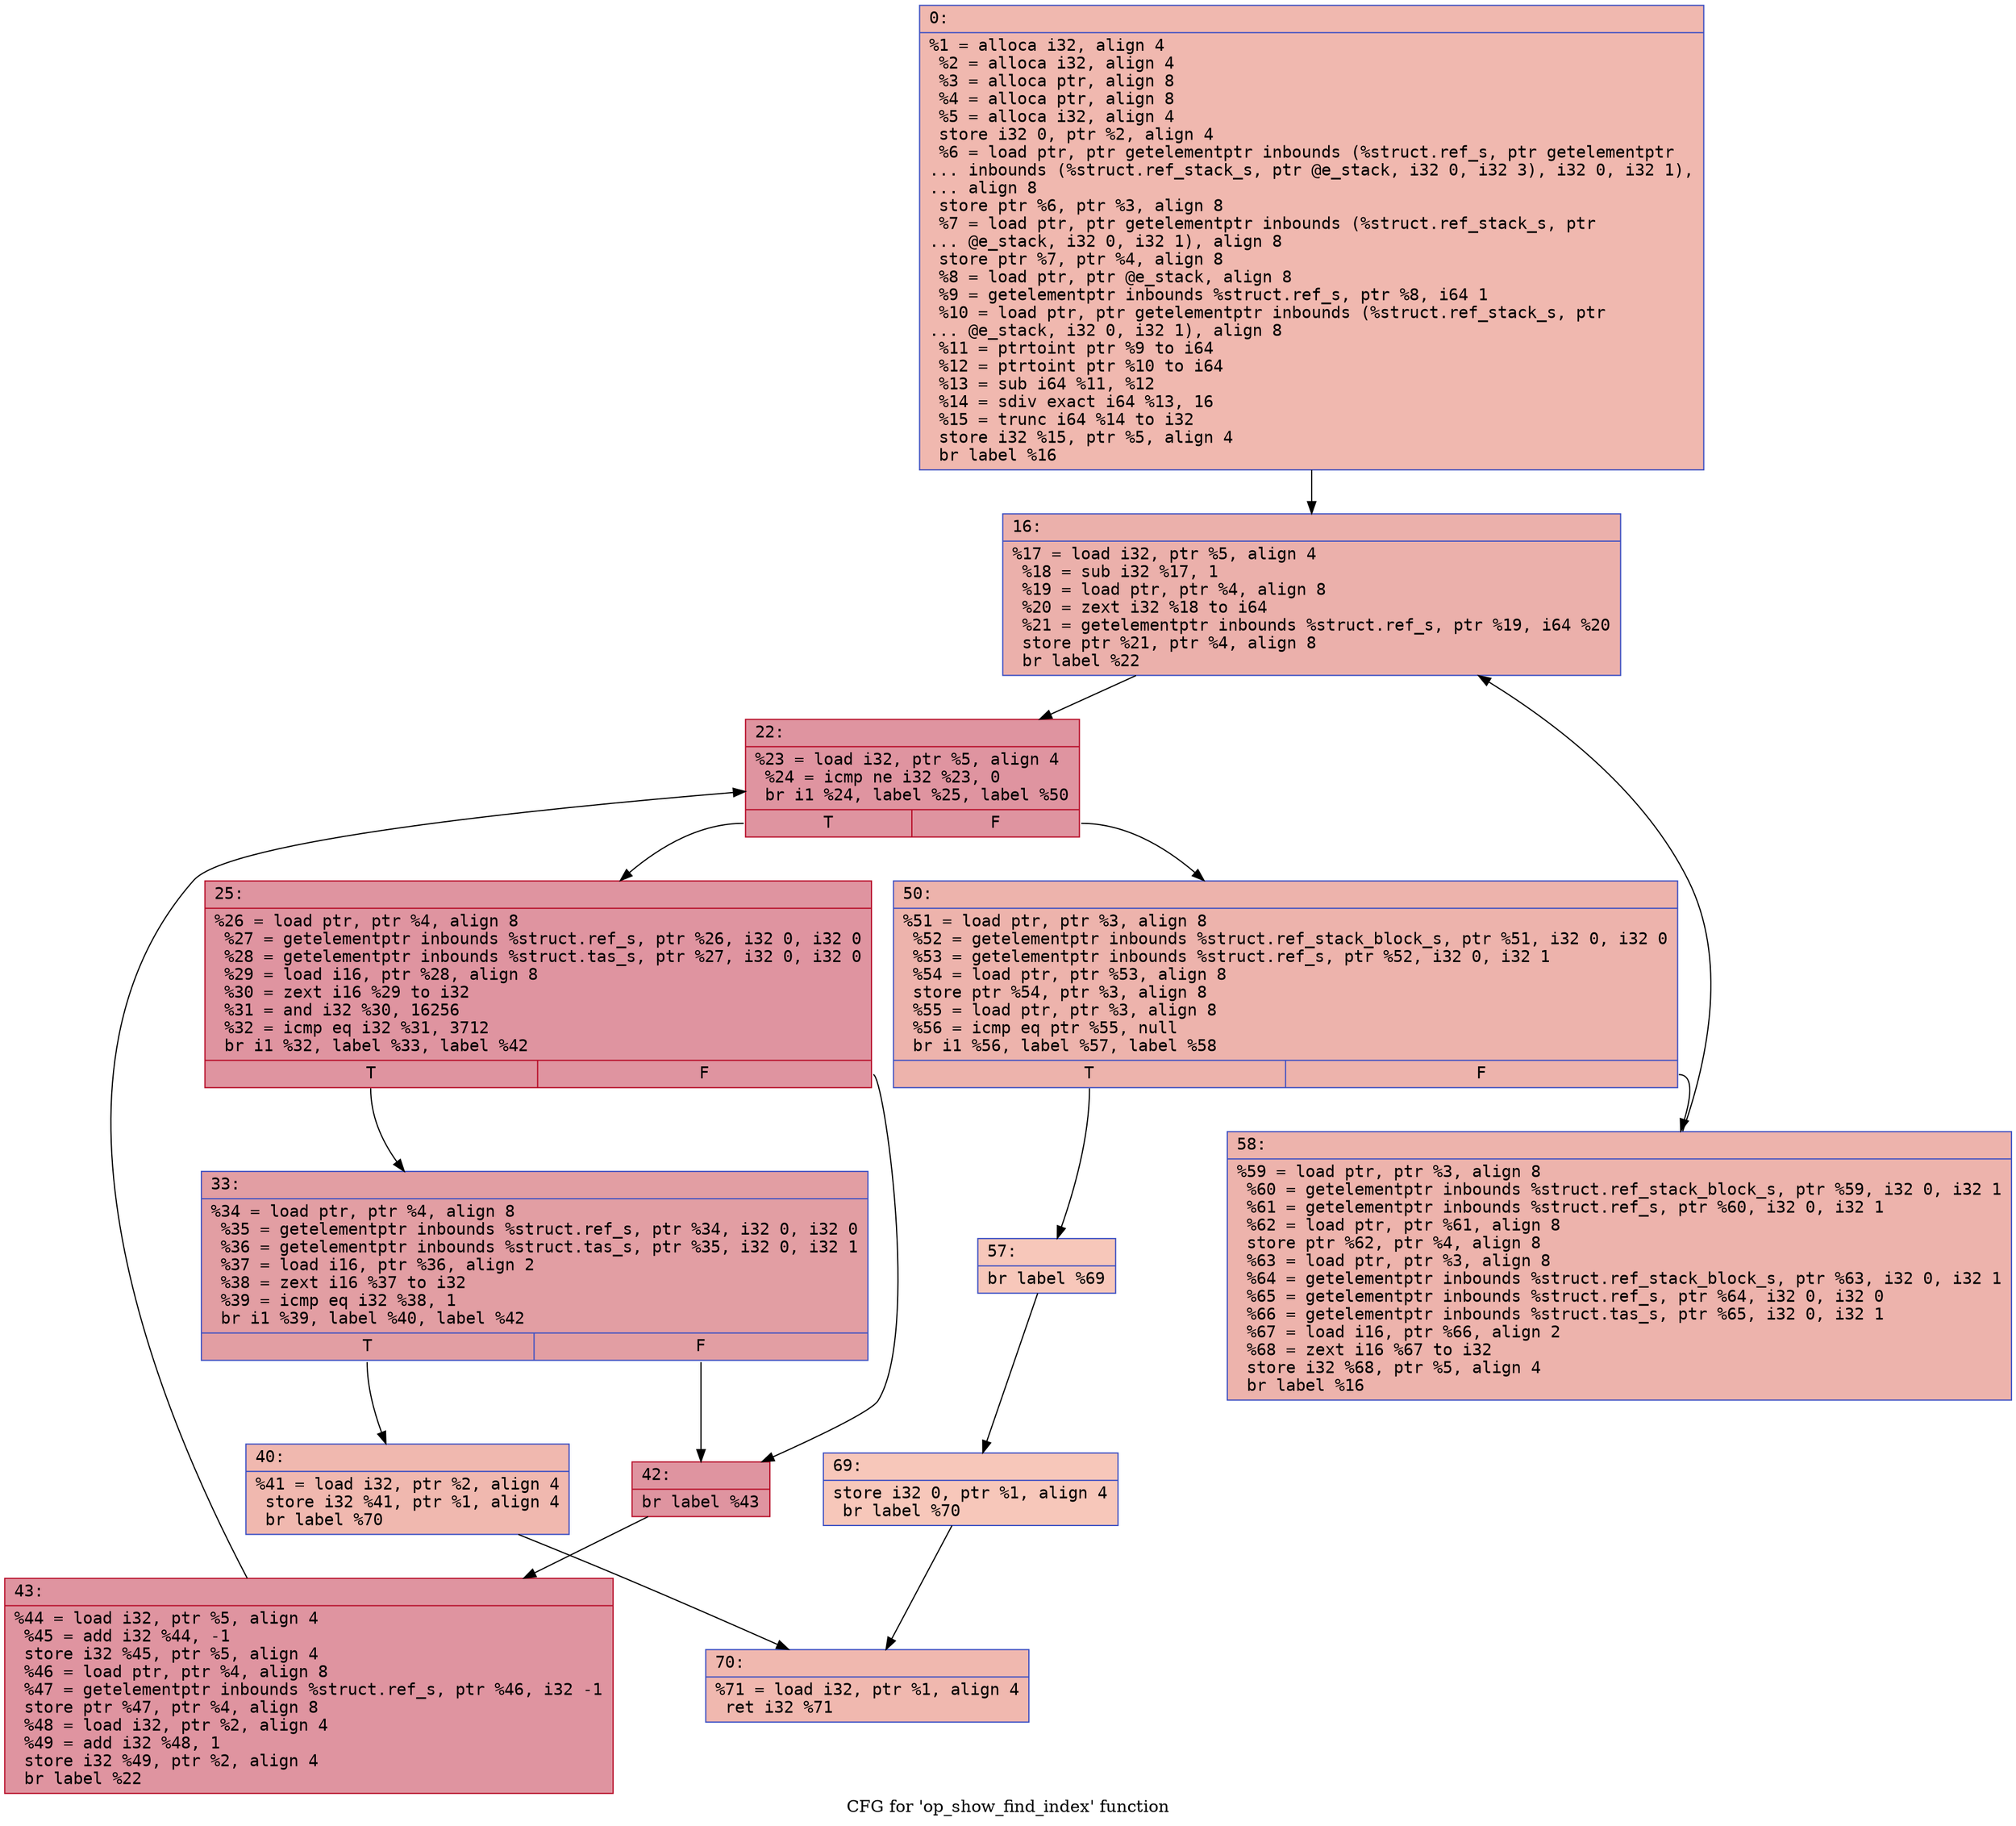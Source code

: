 digraph "CFG for 'op_show_find_index' function" {
	label="CFG for 'op_show_find_index' function";

	Node0x600003fb6760 [shape=record,color="#3d50c3ff", style=filled, fillcolor="#dc5d4a70" fontname="Courier",label="{0:\l|  %1 = alloca i32, align 4\l  %2 = alloca i32, align 4\l  %3 = alloca ptr, align 8\l  %4 = alloca ptr, align 8\l  %5 = alloca i32, align 4\l  store i32 0, ptr %2, align 4\l  %6 = load ptr, ptr getelementptr inbounds (%struct.ref_s, ptr getelementptr\l... inbounds (%struct.ref_stack_s, ptr @e_stack, i32 0, i32 3), i32 0, i32 1),\l... align 8\l  store ptr %6, ptr %3, align 8\l  %7 = load ptr, ptr getelementptr inbounds (%struct.ref_stack_s, ptr\l... @e_stack, i32 0, i32 1), align 8\l  store ptr %7, ptr %4, align 8\l  %8 = load ptr, ptr @e_stack, align 8\l  %9 = getelementptr inbounds %struct.ref_s, ptr %8, i64 1\l  %10 = load ptr, ptr getelementptr inbounds (%struct.ref_stack_s, ptr\l... @e_stack, i32 0, i32 1), align 8\l  %11 = ptrtoint ptr %9 to i64\l  %12 = ptrtoint ptr %10 to i64\l  %13 = sub i64 %11, %12\l  %14 = sdiv exact i64 %13, 16\l  %15 = trunc i64 %14 to i32\l  store i32 %15, ptr %5, align 4\l  br label %16\l}"];
	Node0x600003fb6760 -> Node0x600003fb67b0[tooltip="0 -> 16\nProbability 100.00%" ];
	Node0x600003fb67b0 [shape=record,color="#3d50c3ff", style=filled, fillcolor="#d24b4070" fontname="Courier",label="{16:\l|  %17 = load i32, ptr %5, align 4\l  %18 = sub i32 %17, 1\l  %19 = load ptr, ptr %4, align 8\l  %20 = zext i32 %18 to i64\l  %21 = getelementptr inbounds %struct.ref_s, ptr %19, i64 %20\l  store ptr %21, ptr %4, align 8\l  br label %22\l}"];
	Node0x600003fb67b0 -> Node0x600003fb6800[tooltip="16 -> 22\nProbability 100.00%" ];
	Node0x600003fb6800 [shape=record,color="#b70d28ff", style=filled, fillcolor="#b70d2870" fontname="Courier",label="{22:\l|  %23 = load i32, ptr %5, align 4\l  %24 = icmp ne i32 %23, 0\l  br i1 %24, label %25, label %50\l|{<s0>T|<s1>F}}"];
	Node0x600003fb6800:s0 -> Node0x600003fb6850[tooltip="22 -> 25\nProbability 96.88%" ];
	Node0x600003fb6800:s1 -> Node0x600003fb69e0[tooltip="22 -> 50\nProbability 3.12%" ];
	Node0x600003fb6850 [shape=record,color="#b70d28ff", style=filled, fillcolor="#b70d2870" fontname="Courier",label="{25:\l|  %26 = load ptr, ptr %4, align 8\l  %27 = getelementptr inbounds %struct.ref_s, ptr %26, i32 0, i32 0\l  %28 = getelementptr inbounds %struct.tas_s, ptr %27, i32 0, i32 0\l  %29 = load i16, ptr %28, align 8\l  %30 = zext i16 %29 to i32\l  %31 = and i32 %30, 16256\l  %32 = icmp eq i32 %31, 3712\l  br i1 %32, label %33, label %42\l|{<s0>T|<s1>F}}"];
	Node0x600003fb6850:s0 -> Node0x600003fb68a0[tooltip="25 -> 33\nProbability 50.00%" ];
	Node0x600003fb6850:s1 -> Node0x600003fb6940[tooltip="25 -> 42\nProbability 50.00%" ];
	Node0x600003fb68a0 [shape=record,color="#3d50c3ff", style=filled, fillcolor="#be242e70" fontname="Courier",label="{33:\l|  %34 = load ptr, ptr %4, align 8\l  %35 = getelementptr inbounds %struct.ref_s, ptr %34, i32 0, i32 0\l  %36 = getelementptr inbounds %struct.tas_s, ptr %35, i32 0, i32 1\l  %37 = load i16, ptr %36, align 2\l  %38 = zext i16 %37 to i32\l  %39 = icmp eq i32 %38, 1\l  br i1 %39, label %40, label %42\l|{<s0>T|<s1>F}}"];
	Node0x600003fb68a0:s0 -> Node0x600003fb68f0[tooltip="33 -> 40\nProbability 3.12%" ];
	Node0x600003fb68a0:s1 -> Node0x600003fb6940[tooltip="33 -> 42\nProbability 96.88%" ];
	Node0x600003fb68f0 [shape=record,color="#3d50c3ff", style=filled, fillcolor="#dc5d4a70" fontname="Courier",label="{40:\l|  %41 = load i32, ptr %2, align 4\l  store i32 %41, ptr %1, align 4\l  br label %70\l}"];
	Node0x600003fb68f0 -> Node0x600003fb6b20[tooltip="40 -> 70\nProbability 100.00%" ];
	Node0x600003fb6940 [shape=record,color="#b70d28ff", style=filled, fillcolor="#b70d2870" fontname="Courier",label="{42:\l|  br label %43\l}"];
	Node0x600003fb6940 -> Node0x600003fb6990[tooltip="42 -> 43\nProbability 100.00%" ];
	Node0x600003fb6990 [shape=record,color="#b70d28ff", style=filled, fillcolor="#b70d2870" fontname="Courier",label="{43:\l|  %44 = load i32, ptr %5, align 4\l  %45 = add i32 %44, -1\l  store i32 %45, ptr %5, align 4\l  %46 = load ptr, ptr %4, align 8\l  %47 = getelementptr inbounds %struct.ref_s, ptr %46, i32 -1\l  store ptr %47, ptr %4, align 8\l  %48 = load i32, ptr %2, align 4\l  %49 = add i32 %48, 1\l  store i32 %49, ptr %2, align 4\l  br label %22\l}"];
	Node0x600003fb6990 -> Node0x600003fb6800[tooltip="43 -> 22\nProbability 100.00%" ];
	Node0x600003fb69e0 [shape=record,color="#3d50c3ff", style=filled, fillcolor="#d6524470" fontname="Courier",label="{50:\l|  %51 = load ptr, ptr %3, align 8\l  %52 = getelementptr inbounds %struct.ref_stack_block_s, ptr %51, i32 0, i32 0\l  %53 = getelementptr inbounds %struct.ref_s, ptr %52, i32 0, i32 1\l  %54 = load ptr, ptr %53, align 8\l  store ptr %54, ptr %3, align 8\l  %55 = load ptr, ptr %3, align 8\l  %56 = icmp eq ptr %55, null\l  br i1 %56, label %57, label %58\l|{<s0>T|<s1>F}}"];
	Node0x600003fb69e0:s0 -> Node0x600003fb6a30[tooltip="50 -> 57\nProbability 3.12%" ];
	Node0x600003fb69e0:s1 -> Node0x600003fb6a80[tooltip="50 -> 58\nProbability 96.88%" ];
	Node0x600003fb6a30 [shape=record,color="#3d50c3ff", style=filled, fillcolor="#ec7f6370" fontname="Courier",label="{57:\l|  br label %69\l}"];
	Node0x600003fb6a30 -> Node0x600003fb6ad0[tooltip="57 -> 69\nProbability 100.00%" ];
	Node0x600003fb6a80 [shape=record,color="#3d50c3ff", style=filled, fillcolor="#d6524470" fontname="Courier",label="{58:\l|  %59 = load ptr, ptr %3, align 8\l  %60 = getelementptr inbounds %struct.ref_stack_block_s, ptr %59, i32 0, i32 1\l  %61 = getelementptr inbounds %struct.ref_s, ptr %60, i32 0, i32 1\l  %62 = load ptr, ptr %61, align 8\l  store ptr %62, ptr %4, align 8\l  %63 = load ptr, ptr %3, align 8\l  %64 = getelementptr inbounds %struct.ref_stack_block_s, ptr %63, i32 0, i32 1\l  %65 = getelementptr inbounds %struct.ref_s, ptr %64, i32 0, i32 0\l  %66 = getelementptr inbounds %struct.tas_s, ptr %65, i32 0, i32 1\l  %67 = load i16, ptr %66, align 2\l  %68 = zext i16 %67 to i32\l  store i32 %68, ptr %5, align 4\l  br label %16\l}"];
	Node0x600003fb6a80 -> Node0x600003fb67b0[tooltip="58 -> 16\nProbability 100.00%" ];
	Node0x600003fb6ad0 [shape=record,color="#3d50c3ff", style=filled, fillcolor="#ec7f6370" fontname="Courier",label="{69:\l|  store i32 0, ptr %1, align 4\l  br label %70\l}"];
	Node0x600003fb6ad0 -> Node0x600003fb6b20[tooltip="69 -> 70\nProbability 100.00%" ];
	Node0x600003fb6b20 [shape=record,color="#3d50c3ff", style=filled, fillcolor="#dc5d4a70" fontname="Courier",label="{70:\l|  %71 = load i32, ptr %1, align 4\l  ret i32 %71\l}"];
}
